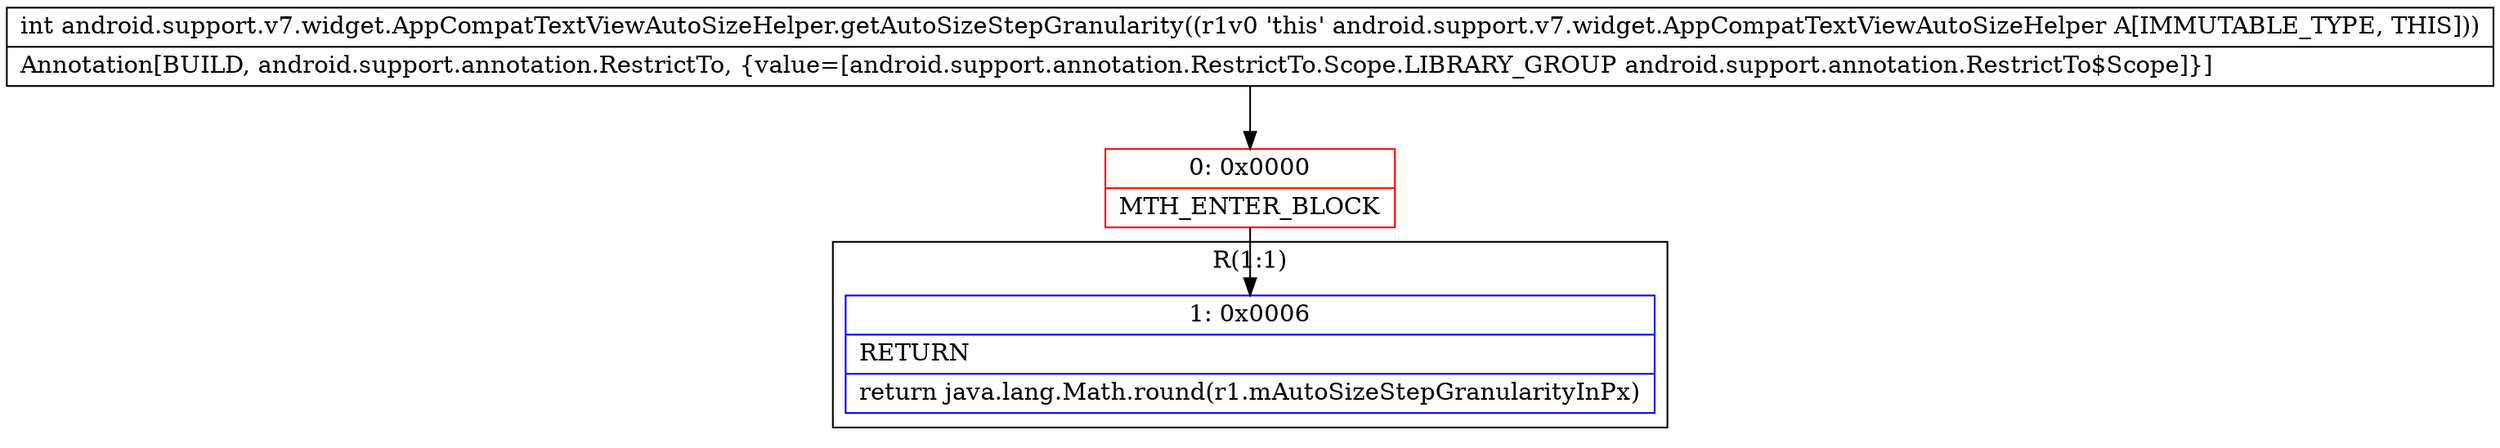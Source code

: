 digraph "CFG forandroid.support.v7.widget.AppCompatTextViewAutoSizeHelper.getAutoSizeStepGranularity()I" {
subgraph cluster_Region_1457355896 {
label = "R(1:1)";
node [shape=record,color=blue];
Node_1 [shape=record,label="{1\:\ 0x0006|RETURN\l|return java.lang.Math.round(r1.mAutoSizeStepGranularityInPx)\l}"];
}
Node_0 [shape=record,color=red,label="{0\:\ 0x0000|MTH_ENTER_BLOCK\l}"];
MethodNode[shape=record,label="{int android.support.v7.widget.AppCompatTextViewAutoSizeHelper.getAutoSizeStepGranularity((r1v0 'this' android.support.v7.widget.AppCompatTextViewAutoSizeHelper A[IMMUTABLE_TYPE, THIS]))  | Annotation[BUILD, android.support.annotation.RestrictTo, \{value=[android.support.annotation.RestrictTo.Scope.LIBRARY_GROUP android.support.annotation.RestrictTo$Scope]\}]\l}"];
MethodNode -> Node_0;
Node_0 -> Node_1;
}

